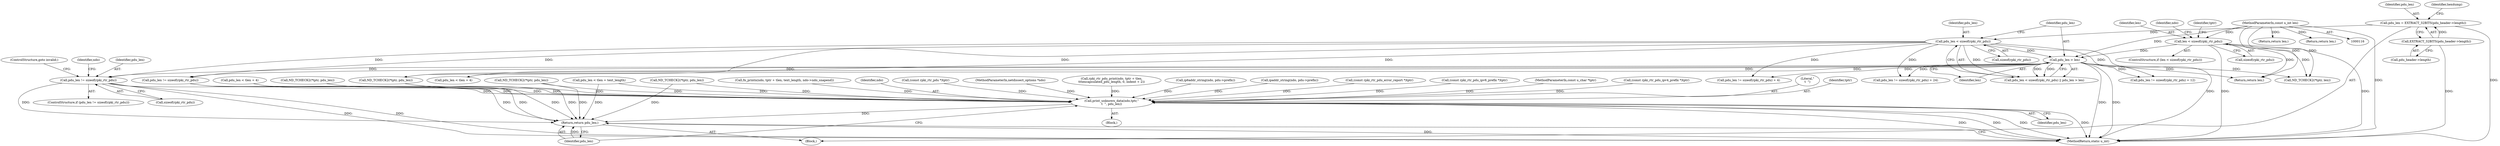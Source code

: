 digraph "0_tcpdump_83c64fce3a5226b080e535f5131a8a318f30e79b@API" {
"1000271" [label="(Call,pdu_len != sizeof(rpki_rtr_pdu))"];
"1000207" [label="(Call,pdu_len < sizeof(rpki_rtr_pdu))"];
"1000176" [label="(Call,pdu_len = EXTRACT_32BITS(pdu_header->length))"];
"1000178" [label="(Call,EXTRACT_32BITS(pdu_header->length))"];
"1000211" [label="(Call,pdu_len > len)"];
"1000149" [label="(Call,len < sizeof(rpki_rtr_pdu))"];
"1000119" [label="(MethodParameterIn,const u_int len)"];
"1000583" [label="(Call,print_unknown_data(ndo,tptr,\"\n\t  \", pdu_len))"];
"1000588" [label="(Return,return pdu_len;)"];
"1000168" [label="(Call,(const rpki_rtr_pdu *)tptr)"];
"1000148" [label="(ControlStructure,if (len < sizeof(rpki_rtr_pdu)))"];
"1000587" [label="(Identifier,pdu_len)"];
"1000589" [label="(Identifier,pdu_len)"];
"1000208" [label="(Identifier,pdu_len)"];
"1000176" [label="(Call,pdu_len = EXTRACT_32BITS(pdu_header->length))"];
"1000275" [label="(ControlStructure,goto invalid;)"];
"1000149" [label="(Call,len < sizeof(rpki_rtr_pdu))"];
"1000278" [label="(Identifier,ndo)"];
"1000119" [label="(MethodParameterIn,const u_int len)"];
"1000163" [label="(Identifier,tptr)"];
"1000117" [label="(MethodParameterIn,netdissect_options *ndo)"];
"1000610" [label="(Return,return len;)"];
"1000122" [label="(Block,)"];
"1000496" [label="(Call,rpki_rtr_pdu_print(ndo, tptr + tlen,\n\t\t\tencapsulated_pdu_length, 0, indent + 2))"];
"1000229" [label="(Call,ND_TCHECK2(*tptr, pdu_len))"];
"1000179" [label="(Call,pdu_header->length)"];
"1000211" [label="(Call,pdu_len > len)"];
"1000271" [label="(Call,pdu_len != sizeof(rpki_rtr_pdu))"];
"1000588" [label="(Return,return pdu_len;)"];
"1000551" [label="(Call,fn_printn(ndo, tptr + tlen, text_length, ndo->ndo_snapend))"];
"1000612" [label="(MethodReturn,static u_int)"];
"1000206" [label="(Call,pdu_len < sizeof(rpki_rtr_pdu) || pdu_len > len)"];
"1000270" [label="(ControlStructure,if (pdu_len != sizeof(rpki_rtr_pdu)))"];
"1000583" [label="(Call,print_unknown_data(ndo,tptr,\"\n\t  \", pdu_len))"];
"1000584" [label="(Identifier,ndo)"];
"1000357" [label="(Call,ND_TCHECK2(*tptr, pdu_len))"];
"1000510" [label="(Call,pdu_len < tlen + 4)"];
"1000209" [label="(Call,sizeof(rpki_rtr_pdu))"];
"1000411" [label="(Call,pdu_len < tlen + 4)"];
"1000563" [label="(Call,ND_TCHECK2(*tptr, pdu_len))"];
"1000178" [label="(Call,EXTRACT_32BITS(pdu_header->length))"];
"1000377" [label="(Call,ip6addr_string(ndo, pdu->prefix))"];
"1000213" [label="(Identifier,len)"];
"1000324" [label="(Call,ipaddr_string(ndo, pdu->prefix))"];
"1000151" [label="(Call,sizeof(rpki_rtr_pdu))"];
"1000535" [label="(Call,pdu_len < tlen + text_length)"];
"1000177" [label="(Identifier,pdu_len)"];
"1000272" [label="(Identifier,pdu_len)"];
"1000425" [label="(Call,(const rpki_rtr_pdu_error_report *)tptr)"];
"1000150" [label="(Identifier,len)"];
"1000363" [label="(Call,(const rpki_rtr_pdu_ipv6_prefix *)tptr)"];
"1000222" [label="(Call,pdu_len != sizeof(rpki_rtr_pdu) + 4)"];
"1000212" [label="(Identifier,pdu_len)"];
"1000207" [label="(Call,pdu_len < sizeof(rpki_rtr_pdu))"];
"1000597" [label="(Call,ND_TCHECK2(*tptr, len))"];
"1000118" [label="(MethodParameterIn,const u_char *tptr)"];
"1000146" [label="(Return,return len;)"];
"1000310" [label="(Call,(const rpki_rtr_pdu_ipv4_prefix *)tptr)"];
"1000156" [label="(Identifier,ndo)"];
"1000586" [label="(Literal,\"\n\t  \")"];
"1000273" [label="(Call,sizeof(rpki_rtr_pdu))"];
"1000304" [label="(Call,ND_TCHECK2(*tptr, pdu_len))"];
"1000350" [label="(Call,pdu_len != sizeof(rpki_rtr_pdu) + 24)"];
"1000585" [label="(Identifier,tptr)"];
"1000263" [label="(Call,pdu_len != sizeof(rpki_rtr_pdu))"];
"1000297" [label="(Call,pdu_len != sizeof(rpki_rtr_pdu) + 12)"];
"1000183" [label="(Identifier,hexdump)"];
"1000601" [label="(Return,return len;)"];
"1000582" [label="(Block,)"];
"1000271" -> "1000270"  [label="AST: "];
"1000271" -> "1000273"  [label="CFG: "];
"1000272" -> "1000271"  [label="AST: "];
"1000273" -> "1000271"  [label="AST: "];
"1000275" -> "1000271"  [label="CFG: "];
"1000278" -> "1000271"  [label="CFG: "];
"1000271" -> "1000612"  [label="DDG: "];
"1000271" -> "1000612"  [label="DDG: "];
"1000207" -> "1000271"  [label="DDG: "];
"1000211" -> "1000271"  [label="DDG: "];
"1000271" -> "1000583"  [label="DDG: "];
"1000271" -> "1000588"  [label="DDG: "];
"1000207" -> "1000206"  [label="AST: "];
"1000207" -> "1000209"  [label="CFG: "];
"1000208" -> "1000207"  [label="AST: "];
"1000209" -> "1000207"  [label="AST: "];
"1000212" -> "1000207"  [label="CFG: "];
"1000206" -> "1000207"  [label="CFG: "];
"1000207" -> "1000612"  [label="DDG: "];
"1000207" -> "1000206"  [label="DDG: "];
"1000176" -> "1000207"  [label="DDG: "];
"1000207" -> "1000211"  [label="DDG: "];
"1000207" -> "1000222"  [label="DDG: "];
"1000207" -> "1000263"  [label="DDG: "];
"1000207" -> "1000297"  [label="DDG: "];
"1000207" -> "1000350"  [label="DDG: "];
"1000207" -> "1000411"  [label="DDG: "];
"1000207" -> "1000563"  [label="DDG: "];
"1000176" -> "1000122"  [label="AST: "];
"1000176" -> "1000178"  [label="CFG: "];
"1000177" -> "1000176"  [label="AST: "];
"1000178" -> "1000176"  [label="AST: "];
"1000183" -> "1000176"  [label="CFG: "];
"1000176" -> "1000612"  [label="DDG: "];
"1000178" -> "1000176"  [label="DDG: "];
"1000178" -> "1000179"  [label="CFG: "];
"1000179" -> "1000178"  [label="AST: "];
"1000178" -> "1000612"  [label="DDG: "];
"1000211" -> "1000206"  [label="AST: "];
"1000211" -> "1000213"  [label="CFG: "];
"1000212" -> "1000211"  [label="AST: "];
"1000213" -> "1000211"  [label="AST: "];
"1000206" -> "1000211"  [label="CFG: "];
"1000211" -> "1000612"  [label="DDG: "];
"1000211" -> "1000612"  [label="DDG: "];
"1000211" -> "1000206"  [label="DDG: "];
"1000211" -> "1000206"  [label="DDG: "];
"1000149" -> "1000211"  [label="DDG: "];
"1000119" -> "1000211"  [label="DDG: "];
"1000211" -> "1000222"  [label="DDG: "];
"1000211" -> "1000263"  [label="DDG: "];
"1000211" -> "1000297"  [label="DDG: "];
"1000211" -> "1000350"  [label="DDG: "];
"1000211" -> "1000411"  [label="DDG: "];
"1000211" -> "1000563"  [label="DDG: "];
"1000211" -> "1000597"  [label="DDG: "];
"1000211" -> "1000610"  [label="DDG: "];
"1000149" -> "1000148"  [label="AST: "];
"1000149" -> "1000151"  [label="CFG: "];
"1000150" -> "1000149"  [label="AST: "];
"1000151" -> "1000149"  [label="AST: "];
"1000156" -> "1000149"  [label="CFG: "];
"1000163" -> "1000149"  [label="CFG: "];
"1000149" -> "1000612"  [label="DDG: "];
"1000149" -> "1000612"  [label="DDG: "];
"1000119" -> "1000149"  [label="DDG: "];
"1000149" -> "1000597"  [label="DDG: "];
"1000149" -> "1000610"  [label="DDG: "];
"1000119" -> "1000116"  [label="AST: "];
"1000119" -> "1000612"  [label="DDG: "];
"1000119" -> "1000146"  [label="DDG: "];
"1000119" -> "1000597"  [label="DDG: "];
"1000119" -> "1000601"  [label="DDG: "];
"1000119" -> "1000610"  [label="DDG: "];
"1000583" -> "1000582"  [label="AST: "];
"1000583" -> "1000587"  [label="CFG: "];
"1000584" -> "1000583"  [label="AST: "];
"1000585" -> "1000583"  [label="AST: "];
"1000586" -> "1000583"  [label="AST: "];
"1000587" -> "1000583"  [label="AST: "];
"1000589" -> "1000583"  [label="CFG: "];
"1000583" -> "1000612"  [label="DDG: "];
"1000583" -> "1000612"  [label="DDG: "];
"1000583" -> "1000612"  [label="DDG: "];
"1000583" -> "1000612"  [label="DDG: "];
"1000496" -> "1000583"  [label="DDG: "];
"1000377" -> "1000583"  [label="DDG: "];
"1000324" -> "1000583"  [label="DDG: "];
"1000551" -> "1000583"  [label="DDG: "];
"1000117" -> "1000583"  [label="DDG: "];
"1000363" -> "1000583"  [label="DDG: "];
"1000310" -> "1000583"  [label="DDG: "];
"1000168" -> "1000583"  [label="DDG: "];
"1000118" -> "1000583"  [label="DDG: "];
"1000425" -> "1000583"  [label="DDG: "];
"1000563" -> "1000583"  [label="DDG: "];
"1000535" -> "1000583"  [label="DDG: "];
"1000263" -> "1000583"  [label="DDG: "];
"1000304" -> "1000583"  [label="DDG: "];
"1000510" -> "1000583"  [label="DDG: "];
"1000357" -> "1000583"  [label="DDG: "];
"1000229" -> "1000583"  [label="DDG: "];
"1000583" -> "1000588"  [label="DDG: "];
"1000588" -> "1000122"  [label="AST: "];
"1000588" -> "1000589"  [label="CFG: "];
"1000589" -> "1000588"  [label="AST: "];
"1000612" -> "1000588"  [label="CFG: "];
"1000588" -> "1000612"  [label="DDG: "];
"1000589" -> "1000588"  [label="DDG: "];
"1000563" -> "1000588"  [label="DDG: "];
"1000535" -> "1000588"  [label="DDG: "];
"1000304" -> "1000588"  [label="DDG: "];
"1000510" -> "1000588"  [label="DDG: "];
"1000263" -> "1000588"  [label="DDG: "];
"1000357" -> "1000588"  [label="DDG: "];
"1000229" -> "1000588"  [label="DDG: "];
}
